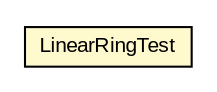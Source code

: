 #!/usr/local/bin/dot
#
# Class diagram 
# Generated by UMLGraph version R5_6-24-gf6e263 (http://www.umlgraph.org/)
#

digraph G {
	edge [fontname="arial",fontsize=10,labelfontname="arial",labelfontsize=10];
	node [fontname="arial",fontsize=10,shape=plaintext];
	nodesep=0.25;
	ranksep=0.5;
	// org.osmdroid.views.overlay.LinearRingTest
	c137534 [label=<<table title="org.osmdroid.views.overlay.LinearRingTest" border="0" cellborder="1" cellspacing="0" cellpadding="2" port="p" bgcolor="lemonChiffon" href="./LinearRingTest.html">
		<tr><td><table border="0" cellspacing="0" cellpadding="1">
<tr><td align="center" balign="center"> LinearRingTest </td></tr>
		</table></td></tr>
		</table>>, URL="./LinearRingTest.html", fontname="arial", fontcolor="black", fontsize=10.0];
}

